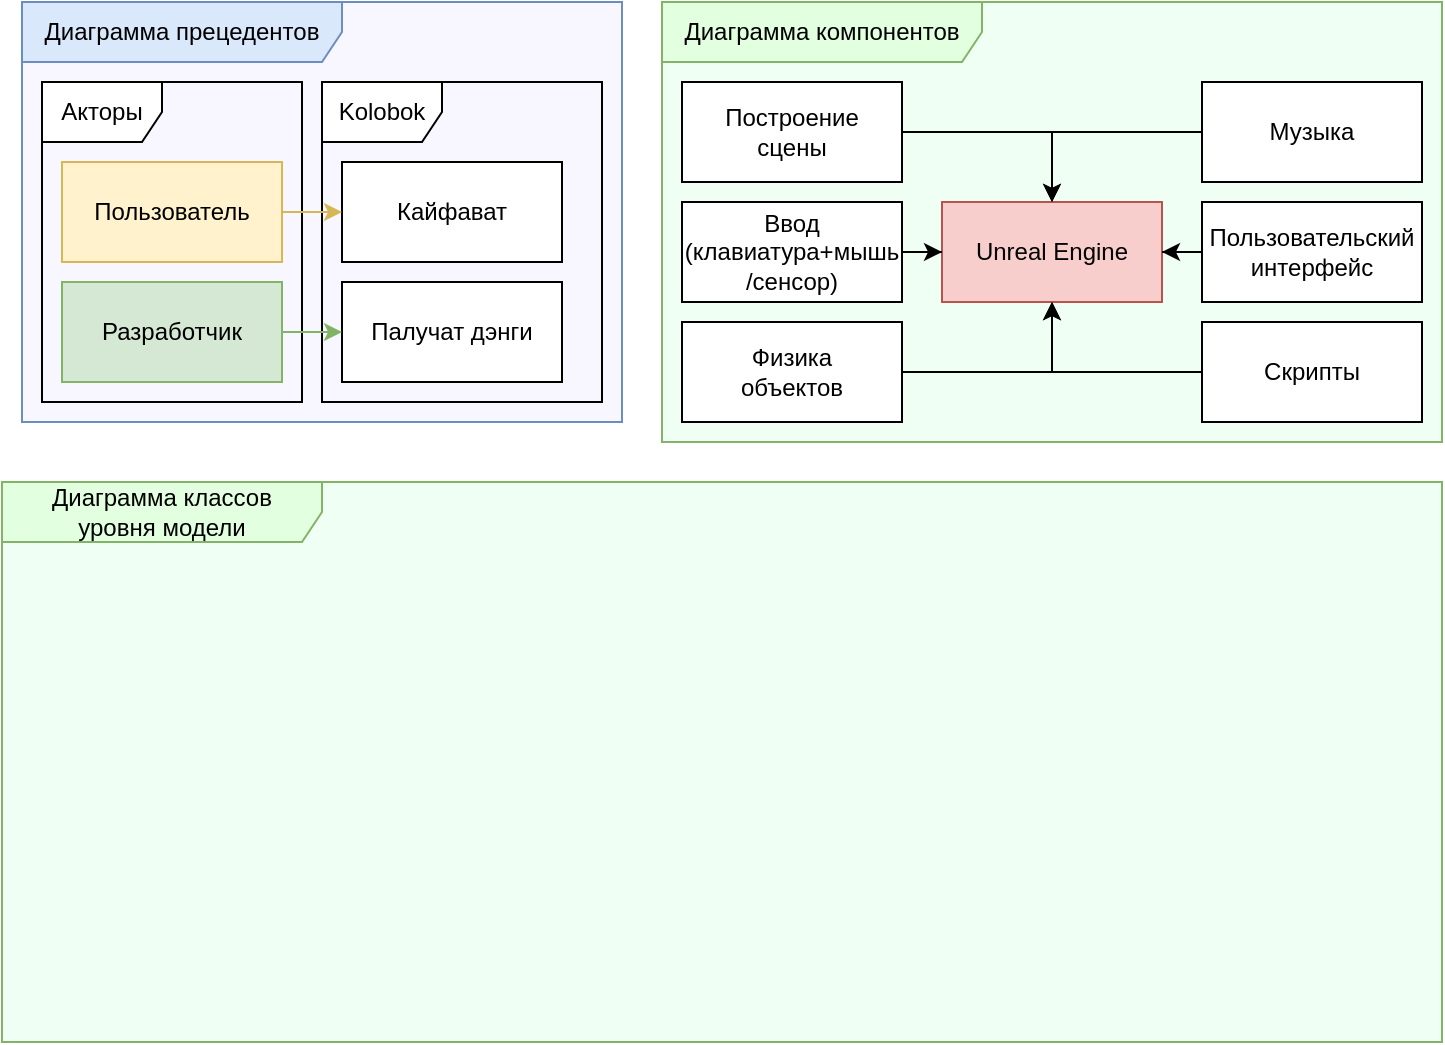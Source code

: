 <mxfile version="26.0.15">
  <diagram name="Страница — 1" id="pK8GdqSDEVaHA4ka9reQ">
    <mxGraphModel dx="1434" dy="791" grid="1" gridSize="10" guides="1" tooltips="1" connect="1" arrows="1" fold="1" page="1" pageScale="1" pageWidth="1169" pageHeight="827" math="0" shadow="0">
      <root>
        <mxCell id="0" />
        <mxCell id="1" parent="0" />
        <mxCell id="2" value="Диаграмма&amp;nbsp;прецедентов" style="shape=umlFrame;whiteSpace=wrap;html=1;pointerEvents=0;recursiveResize=0;container=1;collapsible=0;width=160;fillColor=#dae8fc;strokeColor=#6c8ebf;gradientColor=none;swimlaneFillColor=#F8F7FF;" parent="1" vertex="1">
          <mxGeometry x="40" y="40" width="300" height="210" as="geometry" />
        </mxCell>
        <mxCell id="5WrMtEPQ9WSay22F0Exm-4" value="Кайфават" style="html=1;whiteSpace=wrap;" parent="2" vertex="1">
          <mxGeometry x="160" y="80" width="110" height="50" as="geometry" />
        </mxCell>
        <mxCell id="5WrMtEPQ9WSay22F0Exm-13" value="Kolobok" style="shape=umlFrame;whiteSpace=wrap;html=1;pointerEvents=0;" parent="2" vertex="1">
          <mxGeometry x="150" y="40" width="140" height="160" as="geometry" />
        </mxCell>
        <mxCell id="5WrMtEPQ9WSay22F0Exm-16" value="Палучат дэнги" style="html=1;whiteSpace=wrap;" parent="2" vertex="1">
          <mxGeometry x="160" y="140" width="110" height="50" as="geometry" />
        </mxCell>
        <mxCell id="5WrMtEPQ9WSay22F0Exm-12" value="Акторы" style="shape=umlFrame;whiteSpace=wrap;html=1;pointerEvents=0;" parent="2" vertex="1">
          <mxGeometry x="10" y="40" width="130" height="160" as="geometry" />
        </mxCell>
        <mxCell id="5WrMtEPQ9WSay22F0Exm-1" value="Пользователь" style="html=1;whiteSpace=wrap;fillColor=#fff2cc;strokeColor=#d6b656;" parent="2" vertex="1">
          <mxGeometry x="20" y="80" width="110" height="50" as="geometry" />
        </mxCell>
        <mxCell id="5WrMtEPQ9WSay22F0Exm-14" value="Разработчик" style="html=1;whiteSpace=wrap;fillColor=#d5e8d4;strokeColor=#82b366;" parent="2" vertex="1">
          <mxGeometry x="20" y="140" width="110" height="50" as="geometry" />
        </mxCell>
        <mxCell id="5WrMtEPQ9WSay22F0Exm-2" style="edgeStyle=orthogonalEdgeStyle;rounded=0;orthogonalLoop=1;jettySize=auto;html=1;entryX=0;entryY=0.5;entryDx=0;entryDy=0;curved=1;fillColor=#fff2cc;strokeColor=#d6b656;" parent="2" source="5WrMtEPQ9WSay22F0Exm-1" target="5WrMtEPQ9WSay22F0Exm-4" edge="1">
          <mxGeometry relative="1" as="geometry">
            <mxPoint x="280" y="175" as="targetPoint" />
          </mxGeometry>
        </mxCell>
        <mxCell id="5WrMtEPQ9WSay22F0Exm-17" style="edgeStyle=orthogonalEdgeStyle;rounded=0;orthogonalLoop=1;jettySize=auto;html=1;exitX=1;exitY=0.5;exitDx=0;exitDy=0;entryX=0;entryY=0.5;entryDx=0;entryDy=0;fillColor=#d5e8d4;strokeColor=#82b366;" parent="2" source="5WrMtEPQ9WSay22F0Exm-14" target="5WrMtEPQ9WSay22F0Exm-16" edge="1">
          <mxGeometry relative="1" as="geometry" />
        </mxCell>
        <mxCell id="5WrMtEPQ9WSay22F0Exm-10" style="edgeStyle=orthogonalEdgeStyle;rounded=0;orthogonalLoop=1;jettySize=auto;html=1;exitX=1;exitY=0.5;exitDx=0;exitDy=0;entryX=0;entryY=0.5;entryDx=0;entryDy=0;curved=1;fillColor=#dae8fc;strokeColor=#6c8ebf;" parent="1" edge="1">
          <mxGeometry relative="1" as="geometry">
            <mxPoint x="265" y="295.0" as="targetPoint" />
          </mxGeometry>
        </mxCell>
        <mxCell id="5WrMtEPQ9WSay22F0Exm-8" style="edgeStyle=orthogonalEdgeStyle;rounded=0;orthogonalLoop=1;jettySize=auto;html=1;exitX=1;exitY=0.5;exitDx=0;exitDy=0;entryX=0;entryY=0.5;entryDx=0;entryDy=0;curved=1;fillColor=#f8cecc;strokeColor=#b85450;" parent="1" edge="1">
          <mxGeometry relative="1" as="geometry">
            <mxPoint x="180" y="325.0" as="sourcePoint" />
          </mxGeometry>
        </mxCell>
        <mxCell id="4" value="Диаграмма&amp;nbsp;компонентов" style="shape=umlFrame;whiteSpace=wrap;html=1;pointerEvents=0;recursiveResize=0;container=1;collapsible=0;width=160;fillColor=light-dark(#e2ffe0, #1f2f1e);strokeColor=#82b366;swimlaneFillColor=light-dark(#f0fff4, #111311);" parent="1" vertex="1">
          <mxGeometry x="360" y="40" width="390" height="220" as="geometry" />
        </mxCell>
        <mxCell id="6" value="Unreal Engine" style="html=1;whiteSpace=wrap;fillColor=#f8cecc;strokeColor=#b85450;" parent="4" vertex="1">
          <mxGeometry x="140" y="100" width="110" height="50" as="geometry" />
        </mxCell>
        <mxCell id="XVHu3c5PekHptnZ16mxq-33" style="edgeStyle=orthogonalEdgeStyle;rounded=0;orthogonalLoop=1;jettySize=auto;html=1;" edge="1" parent="4" source="7" target="6">
          <mxGeometry relative="1" as="geometry" />
        </mxCell>
        <mxCell id="7" value="Построение&lt;div&gt;сцены&lt;/div&gt;" style="html=1;whiteSpace=wrap;" parent="4" vertex="1">
          <mxGeometry x="10" y="40" width="110" height="50" as="geometry" />
        </mxCell>
        <mxCell id="XVHu3c5PekHptnZ16mxq-34" style="edgeStyle=orthogonalEdgeStyle;rounded=0;orthogonalLoop=1;jettySize=auto;html=1;" edge="1" parent="4" source="9" target="6">
          <mxGeometry relative="1" as="geometry" />
        </mxCell>
        <mxCell id="9" value="Музыка" style="html=1;whiteSpace=wrap;" parent="4" vertex="1">
          <mxGeometry x="270" y="40" width="110" height="50" as="geometry" />
        </mxCell>
        <mxCell id="XVHu3c5PekHptnZ16mxq-37" style="edgeStyle=orthogonalEdgeStyle;rounded=0;orthogonalLoop=1;jettySize=auto;html=1;" edge="1" parent="4" source="11" target="6">
          <mxGeometry relative="1" as="geometry" />
        </mxCell>
        <mxCell id="11" value="Скрипты" style="html=1;whiteSpace=wrap;" parent="4" vertex="1">
          <mxGeometry x="270" y="160" width="110" height="50" as="geometry" />
        </mxCell>
        <mxCell id="XVHu3c5PekHptnZ16mxq-36" style="edgeStyle=orthogonalEdgeStyle;rounded=0;orthogonalLoop=1;jettySize=auto;html=1;" edge="1" parent="4" source="13" target="6">
          <mxGeometry relative="1" as="geometry" />
        </mxCell>
        <mxCell id="13" value="Физика&lt;div&gt;объектов&lt;/div&gt;" style="html=1;whiteSpace=wrap;" parent="4" vertex="1">
          <mxGeometry x="10" y="160" width="110" height="50" as="geometry" />
        </mxCell>
        <mxCell id="XVHu3c5PekHptnZ16mxq-35" style="edgeStyle=orthogonalEdgeStyle;rounded=0;orthogonalLoop=1;jettySize=auto;html=1;" edge="1" parent="4" source="16" target="6">
          <mxGeometry relative="1" as="geometry" />
        </mxCell>
        <mxCell id="16" value="Ввод (клавиатура+мышь&lt;div&gt;&lt;span style=&quot;background-color: transparent;&quot;&gt;/сенсор)&lt;/span&gt;&lt;/div&gt;" style="html=1;whiteSpace=wrap;" parent="4" vertex="1">
          <mxGeometry x="10" y="100" width="110" height="50" as="geometry" />
        </mxCell>
        <mxCell id="XVHu3c5PekHptnZ16mxq-38" style="edgeStyle=orthogonalEdgeStyle;rounded=0;orthogonalLoop=1;jettySize=auto;html=1;" edge="1" parent="4" source="18" target="6">
          <mxGeometry relative="1" as="geometry" />
        </mxCell>
        <mxCell id="18" value="Пользовательский&lt;div&gt;интерфейс&lt;/div&gt;" style="html=1;whiteSpace=wrap;" parent="4" vertex="1">
          <mxGeometry x="270" y="100" width="110" height="50" as="geometry" />
        </mxCell>
        <mxCell id="20" value="Диаграмма классов&lt;div&gt;уровня модели&lt;/div&gt;" style="shape=umlFrame;whiteSpace=wrap;html=1;pointerEvents=0;recursiveResize=0;container=1;collapsible=0;width=160;fillColor=light-dark(#e2ffe0, #1f2f1e);strokeColor=#82b366;swimlaneFillColor=light-dark(#f0fff4, #111311);" parent="1" vertex="1">
          <mxGeometry x="30" y="280" width="720" height="280" as="geometry" />
        </mxCell>
        <mxCell id="22" style="edgeStyle=none;html=1;exitX=0.5;exitY=1;exitDx=0;exitDy=0;entryX=0.5;entryY=0;entryDx=0;entryDy=0;rounded=0;curved=0;" parent="20" target="21" edge="1">
          <mxGeometry relative="1" as="geometry">
            <mxPoint x="85" y="110" as="sourcePoint" />
          </mxGeometry>
        </mxCell>
        <mxCell id="24" style="edgeStyle=none;html=1;exitX=0.5;exitY=1;exitDx=0;exitDy=0;entryX=0.5;entryY=0;entryDx=0;entryDy=0;rounded=0;curved=0;" parent="20" target="21" edge="1">
          <mxGeometry relative="1" as="geometry">
            <mxPoint x="365" y="110" as="sourcePoint" />
          </mxGeometry>
        </mxCell>
        <mxCell id="26" style="edgeStyle=none;html=1;exitX=0.5;exitY=0;exitDx=0;exitDy=0;entryX=0.5;entryY=1;entryDx=0;entryDy=0;" parent="20" target="21" edge="1">
          <mxGeometry relative="1" as="geometry">
            <mxPoint x="365" y="200" as="sourcePoint" />
          </mxGeometry>
        </mxCell>
        <mxCell id="28" style="edgeStyle=none;html=1;exitX=0.5;exitY=0;exitDx=0;exitDy=0;entryX=0.5;entryY=1;entryDx=0;entryDy=0;" parent="20" source="29" edge="1">
          <mxGeometry relative="1" as="geometry">
            <mxPoint x="225" y="180" as="targetPoint" />
          </mxGeometry>
        </mxCell>
        <mxCell id="30" style="edgeStyle=none;html=1;exitX=1;exitY=0.5;exitDx=0;exitDy=0;entryX=0;entryY=0.5;entryDx=0;entryDy=0;" parent="20" source="31" edge="1">
          <mxGeometry relative="1" as="geometry">
            <mxPoint x="170" y="155" as="targetPoint" />
          </mxGeometry>
        </mxCell>
        <mxCell id="32" style="edgeStyle=none;html=1;exitX=0;exitY=0.5;exitDx=0;exitDy=0;entryX=1;entryY=0.5;entryDx=0;entryDy=0;" parent="20" target="21" edge="1">
          <mxGeometry relative="1" as="geometry">
            <mxPoint x="310" y="155" as="sourcePoint" />
          </mxGeometry>
        </mxCell>
      </root>
    </mxGraphModel>
  </diagram>
</mxfile>
